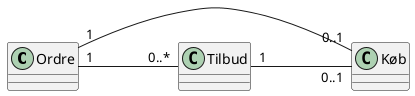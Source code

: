 @startuml

class Ordre
class Tilbud
class Køb

skinparam nodesep 100

Ordre "1" -right- "0..*" Tilbud
Tilbud "1" -right- "0..1" Køb
Ordre "1" -right- "0..1" Køb

@enduml